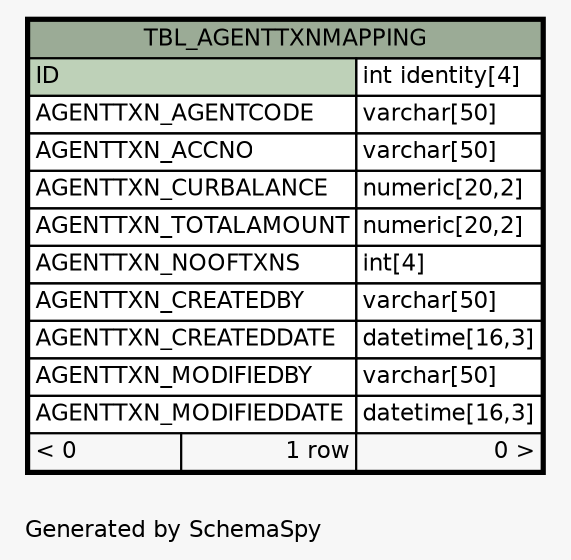 // dot 2.38.0 on Windows 10 10.0
// SchemaSpy rev 590
digraph "oneDegreeRelationshipsDiagram" {
  graph [
    rankdir="RL"
    bgcolor="#f7f7f7"
    label="\nGenerated by SchemaSpy"
    labeljust="l"
    nodesep="0.18"
    ranksep="0.46"
    fontname="Helvetica"
    fontsize="11"
  ];
  node [
    fontname="Helvetica"
    fontsize="11"
    shape="plaintext"
  ];
  edge [
    arrowsize="0.8"
  ];
  "TBL_AGENTTXNMAPPING" [
    label=<
    <TABLE BORDER="2" CELLBORDER="1" CELLSPACING="0" BGCOLOR="#ffffff">
      <TR><TD COLSPAN="3" BGCOLOR="#9bab96" ALIGN="CENTER">TBL_AGENTTXNMAPPING</TD></TR>
      <TR><TD PORT="ID" COLSPAN="2" BGCOLOR="#bed1b8" ALIGN="LEFT">ID</TD><TD PORT="ID.type" ALIGN="LEFT">int identity[4]</TD></TR>
      <TR><TD PORT="AGENTTXN_AGENTCODE" COLSPAN="2" ALIGN="LEFT">AGENTTXN_AGENTCODE</TD><TD PORT="AGENTTXN_AGENTCODE.type" ALIGN="LEFT">varchar[50]</TD></TR>
      <TR><TD PORT="AGENTTXN_ACCNO" COLSPAN="2" ALIGN="LEFT">AGENTTXN_ACCNO</TD><TD PORT="AGENTTXN_ACCNO.type" ALIGN="LEFT">varchar[50]</TD></TR>
      <TR><TD PORT="AGENTTXN_CURBALANCE" COLSPAN="2" ALIGN="LEFT">AGENTTXN_CURBALANCE</TD><TD PORT="AGENTTXN_CURBALANCE.type" ALIGN="LEFT">numeric[20,2]</TD></TR>
      <TR><TD PORT="AGENTTXN_TOTALAMOUNT" COLSPAN="2" ALIGN="LEFT">AGENTTXN_TOTALAMOUNT</TD><TD PORT="AGENTTXN_TOTALAMOUNT.type" ALIGN="LEFT">numeric[20,2]</TD></TR>
      <TR><TD PORT="AGENTTXN_NOOFTXNS" COLSPAN="2" ALIGN="LEFT">AGENTTXN_NOOFTXNS</TD><TD PORT="AGENTTXN_NOOFTXNS.type" ALIGN="LEFT">int[4]</TD></TR>
      <TR><TD PORT="AGENTTXN_CREATEDBY" COLSPAN="2" ALIGN="LEFT">AGENTTXN_CREATEDBY</TD><TD PORT="AGENTTXN_CREATEDBY.type" ALIGN="LEFT">varchar[50]</TD></TR>
      <TR><TD PORT="AGENTTXN_CREATEDDATE" COLSPAN="2" ALIGN="LEFT">AGENTTXN_CREATEDDATE</TD><TD PORT="AGENTTXN_CREATEDDATE.type" ALIGN="LEFT">datetime[16,3]</TD></TR>
      <TR><TD PORT="AGENTTXN_MODIFIEDBY" COLSPAN="2" ALIGN="LEFT">AGENTTXN_MODIFIEDBY</TD><TD PORT="AGENTTXN_MODIFIEDBY.type" ALIGN="LEFT">varchar[50]</TD></TR>
      <TR><TD PORT="AGENTTXN_MODIFIEDDATE" COLSPAN="2" ALIGN="LEFT">AGENTTXN_MODIFIEDDATE</TD><TD PORT="AGENTTXN_MODIFIEDDATE.type" ALIGN="LEFT">datetime[16,3]</TD></TR>
      <TR><TD ALIGN="LEFT" BGCOLOR="#f7f7f7">&lt; 0</TD><TD ALIGN="RIGHT" BGCOLOR="#f7f7f7">1 row</TD><TD ALIGN="RIGHT" BGCOLOR="#f7f7f7">0 &gt;</TD></TR>
    </TABLE>>
    URL="TBL_AGENTTXNMAPPING.html"
    tooltip="TBL_AGENTTXNMAPPING"
  ];
}
